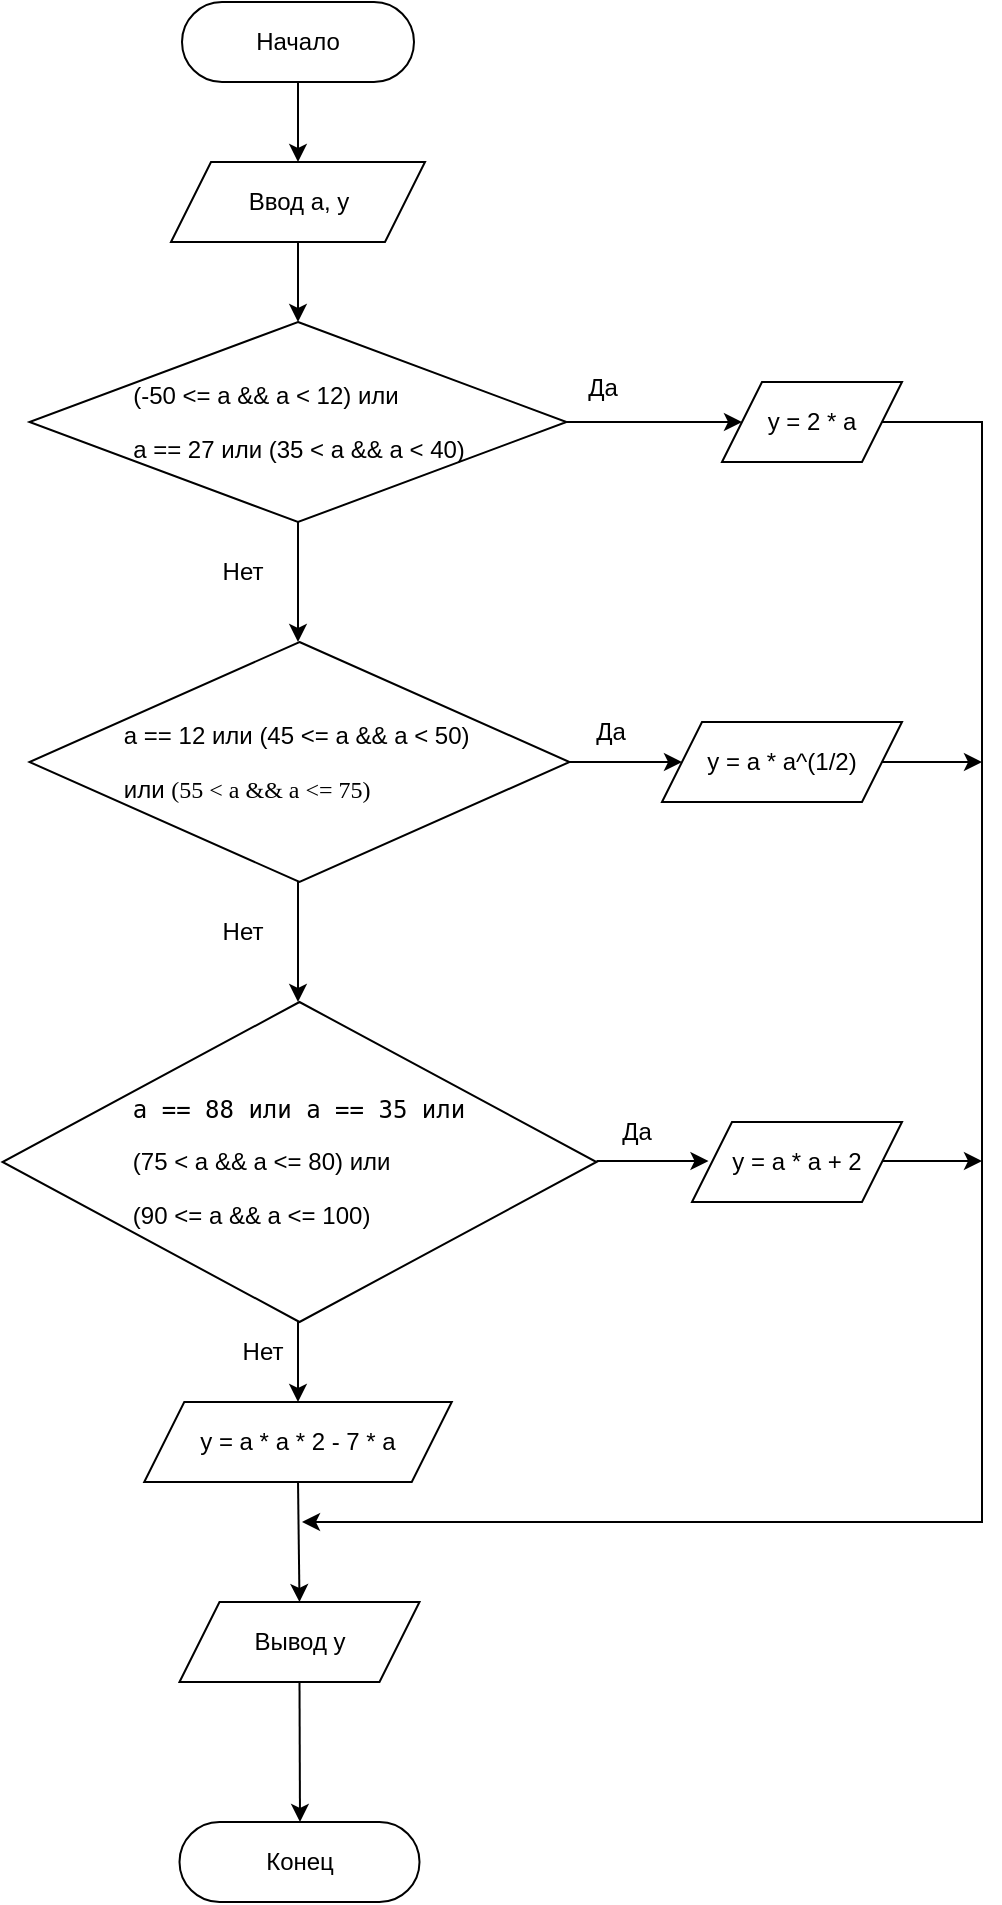 <mxfile version="24.2.8" type="device">
  <diagram name="Страница — 1" id="xEmgllcR3weaRd5ca7ey">
    <mxGraphModel dx="2022" dy="1245" grid="1" gridSize="10" guides="1" tooltips="1" connect="1" arrows="1" fold="1" page="1" pageScale="1" pageWidth="827" pageHeight="1169" math="0" shadow="0">
      <root>
        <mxCell id="0" />
        <mxCell id="1" parent="0" />
        <mxCell id="X77_NosvxRHDCAI2rSQK-2" value="Начало" style="rounded=1;whiteSpace=wrap;html=1;arcSize=50;" vertex="1" parent="1">
          <mxGeometry x="320" y="280" width="116" height="40" as="geometry" />
        </mxCell>
        <mxCell id="X77_NosvxRHDCAI2rSQK-3" value="Ввод a, y" style="shape=parallelogram;perimeter=parallelogramPerimeter;whiteSpace=wrap;html=1;fixedSize=1;" vertex="1" parent="1">
          <mxGeometry x="314.5" y="360" width="127" height="40" as="geometry" />
        </mxCell>
        <mxCell id="X77_NosvxRHDCAI2rSQK-4" value="" style="endArrow=classic;html=1;rounded=0;exitX=0.5;exitY=1;exitDx=0;exitDy=0;" edge="1" parent="1" source="X77_NosvxRHDCAI2rSQK-2" target="X77_NosvxRHDCAI2rSQK-3">
          <mxGeometry width="50" height="50" relative="1" as="geometry">
            <mxPoint x="250" y="500" as="sourcePoint" />
            <mxPoint x="300" y="450" as="targetPoint" />
          </mxGeometry>
        </mxCell>
        <mxCell id="X77_NosvxRHDCAI2rSQK-5" value="&lt;div style=&quot;text-align: start;&quot;&gt;&lt;pre&gt;&lt;font face=&quot;Helvetica&quot;&gt;(-50 &amp;lt;= a &amp;amp;&amp;amp; a &amp;lt; 12) или&amp;nbsp;&lt;/font&gt;&lt;/pre&gt;&lt;pre&gt;&lt;font face=&quot;Helvetica&quot;&gt;a == 27 или (35 &amp;lt; a &amp;amp;&amp;amp; a &amp;lt; 40)&lt;/font&gt;&lt;/pre&gt;&lt;/div&gt;" style="rhombus;whiteSpace=wrap;html=1;" vertex="1" parent="1">
          <mxGeometry x="243.75" y="440" width="268.5" height="100" as="geometry" />
        </mxCell>
        <mxCell id="X77_NosvxRHDCAI2rSQK-6" value="" style="endArrow=classic;html=1;rounded=0;exitX=0.5;exitY=1;exitDx=0;exitDy=0;" edge="1" parent="1" source="X77_NosvxRHDCAI2rSQK-3" target="X77_NosvxRHDCAI2rSQK-5">
          <mxGeometry width="50" height="50" relative="1" as="geometry">
            <mxPoint x="100" y="680" as="sourcePoint" />
            <mxPoint x="150" y="630" as="targetPoint" />
          </mxGeometry>
        </mxCell>
        <mxCell id="X77_NosvxRHDCAI2rSQK-8" value="Да" style="text;html=1;align=center;verticalAlign=middle;resizable=0;points=[];autosize=1;strokeColor=none;fillColor=none;" vertex="1" parent="1">
          <mxGeometry x="510" y="458" width="40" height="30" as="geometry" />
        </mxCell>
        <mxCell id="X77_NosvxRHDCAI2rSQK-9" value="y = 2 * a" style="shape=parallelogram;perimeter=parallelogramPerimeter;whiteSpace=wrap;html=1;fixedSize=1;" vertex="1" parent="1">
          <mxGeometry x="590" y="470" width="90" height="40" as="geometry" />
        </mxCell>
        <mxCell id="X77_NosvxRHDCAI2rSQK-10" value="" style="endArrow=classic;html=1;rounded=0;exitX=1;exitY=0.5;exitDx=0;exitDy=0;" edge="1" parent="1" source="X77_NosvxRHDCAI2rSQK-9">
          <mxGeometry width="50" height="50" relative="1" as="geometry">
            <mxPoint x="710" y="650" as="sourcePoint" />
            <mxPoint x="380" y="1040" as="targetPoint" />
            <Array as="points">
              <mxPoint x="720" y="490" />
              <mxPoint x="720" y="1040" />
            </Array>
          </mxGeometry>
        </mxCell>
        <mxCell id="X77_NosvxRHDCAI2rSQK-11" value="" style="endArrow=classic;html=1;rounded=0;exitX=0.5;exitY=1;exitDx=0;exitDy=0;" edge="1" parent="1" source="X77_NosvxRHDCAI2rSQK-5">
          <mxGeometry width="50" height="50" relative="1" as="geometry">
            <mxPoint x="540" y="680" as="sourcePoint" />
            <mxPoint x="378" y="600" as="targetPoint" />
          </mxGeometry>
        </mxCell>
        <mxCell id="X77_NosvxRHDCAI2rSQK-12" value="Нет" style="text;html=1;align=center;verticalAlign=middle;resizable=0;points=[];autosize=1;strokeColor=none;fillColor=none;" vertex="1" parent="1">
          <mxGeometry x="330" y="550" width="40" height="30" as="geometry" />
        </mxCell>
        <mxCell id="X77_NosvxRHDCAI2rSQK-13" value="&lt;div style=&quot;text-align: start;&quot;&gt;&lt;pre&gt;&lt;font face=&quot;Helvetica&quot;&gt;a == 12 или (45 &amp;lt;= a &amp;amp;&amp;amp; a &amp;lt; 50)&amp;nbsp;&lt;/font&gt;&lt;/pre&gt;&lt;pre&gt;&lt;font face=&quot;Helvetica&quot;&gt;или &lt;/font&gt;&lt;span style=&quot;font-family: jJ2LUkYKj4v99uyvdIJD; white-space: normal;&quot;&gt;(55 &amp;lt; a &amp;amp;&amp;amp; a &amp;lt;= 75)&lt;/span&gt;&lt;/pre&gt;&lt;/div&gt;" style="rhombus;whiteSpace=wrap;html=1;" vertex="1" parent="1">
          <mxGeometry x="243.75" y="600" width="270" height="120" as="geometry" />
        </mxCell>
        <mxCell id="X77_NosvxRHDCAI2rSQK-14" value="" style="endArrow=classic;html=1;rounded=0;exitX=1;exitY=0.5;exitDx=0;exitDy=0;" edge="1" parent="1" source="X77_NosvxRHDCAI2rSQK-5">
          <mxGeometry width="50" height="50" relative="1" as="geometry">
            <mxPoint x="540" y="530" as="sourcePoint" />
            <mxPoint x="600" y="490" as="targetPoint" />
          </mxGeometry>
        </mxCell>
        <mxCell id="X77_NosvxRHDCAI2rSQK-15" value="" style="endArrow=classic;html=1;rounded=0;exitX=1;exitY=0.5;exitDx=0;exitDy=0;" edge="1" parent="1" source="X77_NosvxRHDCAI2rSQK-13">
          <mxGeometry width="50" height="50" relative="1" as="geometry">
            <mxPoint x="524.04" y="690" as="sourcePoint" />
            <mxPoint x="570" y="660" as="targetPoint" />
          </mxGeometry>
        </mxCell>
        <mxCell id="X77_NosvxRHDCAI2rSQK-16" value="y = a * a^(1/2)" style="shape=parallelogram;perimeter=parallelogramPerimeter;whiteSpace=wrap;html=1;fixedSize=1;" vertex="1" parent="1">
          <mxGeometry x="560" y="640" width="120" height="40" as="geometry" />
        </mxCell>
        <mxCell id="X77_NosvxRHDCAI2rSQK-17" value="" style="endArrow=classic;html=1;rounded=0;exitX=1;exitY=0.5;exitDx=0;exitDy=0;" edge="1" parent="1" source="X77_NosvxRHDCAI2rSQK-16">
          <mxGeometry width="50" height="50" relative="1" as="geometry">
            <mxPoint x="640" y="850" as="sourcePoint" />
            <mxPoint x="720" y="660" as="targetPoint" />
          </mxGeometry>
        </mxCell>
        <mxCell id="X77_NosvxRHDCAI2rSQK-18" value="" style="endArrow=classic;html=1;rounded=0;exitX=0.5;exitY=1;exitDx=0;exitDy=0;" edge="1" parent="1">
          <mxGeometry width="50" height="50" relative="1" as="geometry">
            <mxPoint x="378" y="720" as="sourcePoint" />
            <mxPoint x="378" y="780" as="targetPoint" />
          </mxGeometry>
        </mxCell>
        <mxCell id="X77_NosvxRHDCAI2rSQK-19" value="Нет" style="text;html=1;align=center;verticalAlign=middle;resizable=0;points=[];autosize=1;strokeColor=none;fillColor=none;" vertex="1" parent="1">
          <mxGeometry x="330" y="730" width="40" height="30" as="geometry" />
        </mxCell>
        <mxCell id="X77_NosvxRHDCAI2rSQK-20" value="&lt;div style=&quot;text-align: start;&quot;&gt;&lt;pre&gt;&lt;pre&gt;a == 88 или a == 35 или&lt;/pre&gt;&lt;pre&gt;&lt;span style=&quot;font-family: Helvetica; white-space: normal;&quot;&gt;(&lt;/span&gt;&lt;span style=&quot;font-family: Helvetica; white-space: normal;&quot;&gt;75 &lt;/span&gt;&lt;span style=&quot;font-family: Helvetica; white-space: normal;&quot;&gt;&amp;lt; a &amp;amp;&amp;amp; a &amp;lt;= &lt;/span&gt;&lt;span style=&quot;font-family: Helvetica; white-space: normal;&quot;&gt;80)&amp;nbsp;или&lt;/span&gt;&lt;/pre&gt;&lt;pre&gt;&lt;span style=&quot;font-family: Helvetica; white-space: normal;&quot;&gt;(&lt;/span&gt;&lt;span style=&quot;font-family: Helvetica; white-space: normal;&quot;&gt;90 &lt;/span&gt;&lt;span style=&quot;font-family: Helvetica; white-space: normal;&quot;&gt;&amp;lt;= a &amp;amp;&amp;amp; a &amp;lt;= &lt;/span&gt;&lt;span style=&quot;font-family: Helvetica; white-space: normal;&quot;&gt;100&lt;/span&gt;&lt;span style=&quot;font-family: Helvetica; white-space: normal;&quot;&gt;)&lt;/span&gt;&lt;/pre&gt;&lt;/pre&gt;&lt;/div&gt;" style="rhombus;whiteSpace=wrap;html=1;" vertex="1" parent="1">
          <mxGeometry x="230.25" y="780" width="297" height="160" as="geometry" />
        </mxCell>
        <mxCell id="X77_NosvxRHDCAI2rSQK-21" value="Да" style="text;html=1;align=center;verticalAlign=middle;resizable=0;points=[];autosize=1;strokeColor=none;fillColor=none;" vertex="1" parent="1">
          <mxGeometry x="513.75" y="630" width="40" height="30" as="geometry" />
        </mxCell>
        <mxCell id="X77_NosvxRHDCAI2rSQK-23" value="" style="endArrow=classic;html=1;rounded=0;exitX=1;exitY=0.5;exitDx=0;exitDy=0;" edge="1" parent="1">
          <mxGeometry width="50" height="50" relative="1" as="geometry">
            <mxPoint x="527.25" y="859.5" as="sourcePoint" />
            <mxPoint x="583.25" y="859.5" as="targetPoint" />
          </mxGeometry>
        </mxCell>
        <mxCell id="X77_NosvxRHDCAI2rSQK-24" value="y = a * a + 2" style="shape=parallelogram;perimeter=parallelogramPerimeter;whiteSpace=wrap;html=1;fixedSize=1;" vertex="1" parent="1">
          <mxGeometry x="575" y="840" width="105" height="40" as="geometry" />
        </mxCell>
        <mxCell id="X77_NosvxRHDCAI2rSQK-25" value="" style="endArrow=classic;html=1;rounded=0;exitX=1;exitY=0.5;exitDx=0;exitDy=0;" edge="1" parent="1">
          <mxGeometry width="50" height="50" relative="1" as="geometry">
            <mxPoint x="670" y="859.5" as="sourcePoint" />
            <mxPoint x="720" y="859.5" as="targetPoint" />
          </mxGeometry>
        </mxCell>
        <mxCell id="X77_NosvxRHDCAI2rSQK-26" value="Да" style="text;html=1;align=center;verticalAlign=middle;resizable=0;points=[];autosize=1;strokeColor=none;fillColor=none;" vertex="1" parent="1">
          <mxGeometry x="527.25" y="830" width="40" height="30" as="geometry" />
        </mxCell>
        <mxCell id="X77_NosvxRHDCAI2rSQK-28" value="" style="endArrow=classic;html=1;rounded=0;exitX=0.5;exitY=1;exitDx=0;exitDy=0;" edge="1" parent="1">
          <mxGeometry width="50" height="50" relative="1" as="geometry">
            <mxPoint x="378" y="940" as="sourcePoint" />
            <mxPoint x="378" y="980" as="targetPoint" />
          </mxGeometry>
        </mxCell>
        <mxCell id="X77_NosvxRHDCAI2rSQK-29" value="Нет" style="text;html=1;align=center;verticalAlign=middle;resizable=0;points=[];autosize=1;strokeColor=none;fillColor=none;" vertex="1" parent="1">
          <mxGeometry x="340" y="940" width="40" height="30" as="geometry" />
        </mxCell>
        <mxCell id="X77_NosvxRHDCAI2rSQK-30" value="y = a * a * 2 - 7 * a" style="shape=parallelogram;perimeter=parallelogramPerimeter;whiteSpace=wrap;html=1;fixedSize=1;" vertex="1" parent="1">
          <mxGeometry x="301.13" y="980" width="153.75" height="40" as="geometry" />
        </mxCell>
        <mxCell id="X77_NosvxRHDCAI2rSQK-31" value="Вывод y" style="shape=parallelogram;perimeter=parallelogramPerimeter;whiteSpace=wrap;html=1;fixedSize=1;" vertex="1" parent="1">
          <mxGeometry x="318.75" y="1080" width="120" height="40" as="geometry" />
        </mxCell>
        <mxCell id="X77_NosvxRHDCAI2rSQK-32" value="" style="endArrow=classic;html=1;rounded=0;exitX=0.5;exitY=1;exitDx=0;exitDy=0;entryX=0.5;entryY=0;entryDx=0;entryDy=0;" edge="1" parent="1" source="X77_NosvxRHDCAI2rSQK-30" target="X77_NosvxRHDCAI2rSQK-31">
          <mxGeometry width="50" height="50" relative="1" as="geometry">
            <mxPoint x="500" y="1110" as="sourcePoint" />
            <mxPoint x="550" y="1060" as="targetPoint" />
          </mxGeometry>
        </mxCell>
        <mxCell id="X77_NosvxRHDCAI2rSQK-34" value="" style="endArrow=classic;html=1;rounded=0;exitX=0.5;exitY=1;exitDx=0;exitDy=0;" edge="1" parent="1" source="X77_NosvxRHDCAI2rSQK-31">
          <mxGeometry width="50" height="50" relative="1" as="geometry">
            <mxPoint x="400" y="1200" as="sourcePoint" />
            <mxPoint x="379" y="1190" as="targetPoint" />
          </mxGeometry>
        </mxCell>
        <mxCell id="X77_NosvxRHDCAI2rSQK-35" value="Конец" style="rounded=1;whiteSpace=wrap;html=1;arcSize=50;" vertex="1" parent="1">
          <mxGeometry x="318.75" y="1190" width="120" height="40" as="geometry" />
        </mxCell>
      </root>
    </mxGraphModel>
  </diagram>
</mxfile>
